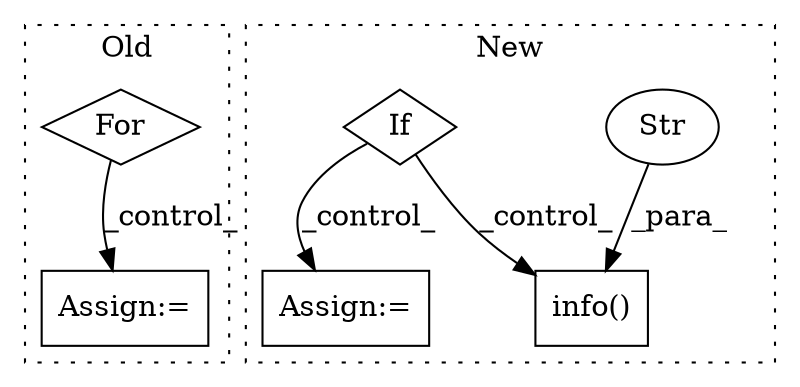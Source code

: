digraph G {
subgraph cluster0 {
1 [label="For" a="107" s="3049,3081" l="4,14" shape="diamond"];
4 [label="Assign:=" a="68" s="3229" l="3" shape="box"];
label = "Old";
style="dotted";
}
subgraph cluster1 {
2 [label="info()" a="75" s="3342,3453" l="30,1" shape="box"];
3 [label="Str" a="66" s="3372" l="81" shape="ellipse"];
5 [label="If" a="96" s="2738" l="3" shape="diamond"];
6 [label="Assign:=" a="68" s="3063" l="3" shape="box"];
label = "New";
style="dotted";
}
1 -> 4 [label="_control_"];
3 -> 2 [label="_para_"];
5 -> 6 [label="_control_"];
5 -> 2 [label="_control_"];
}